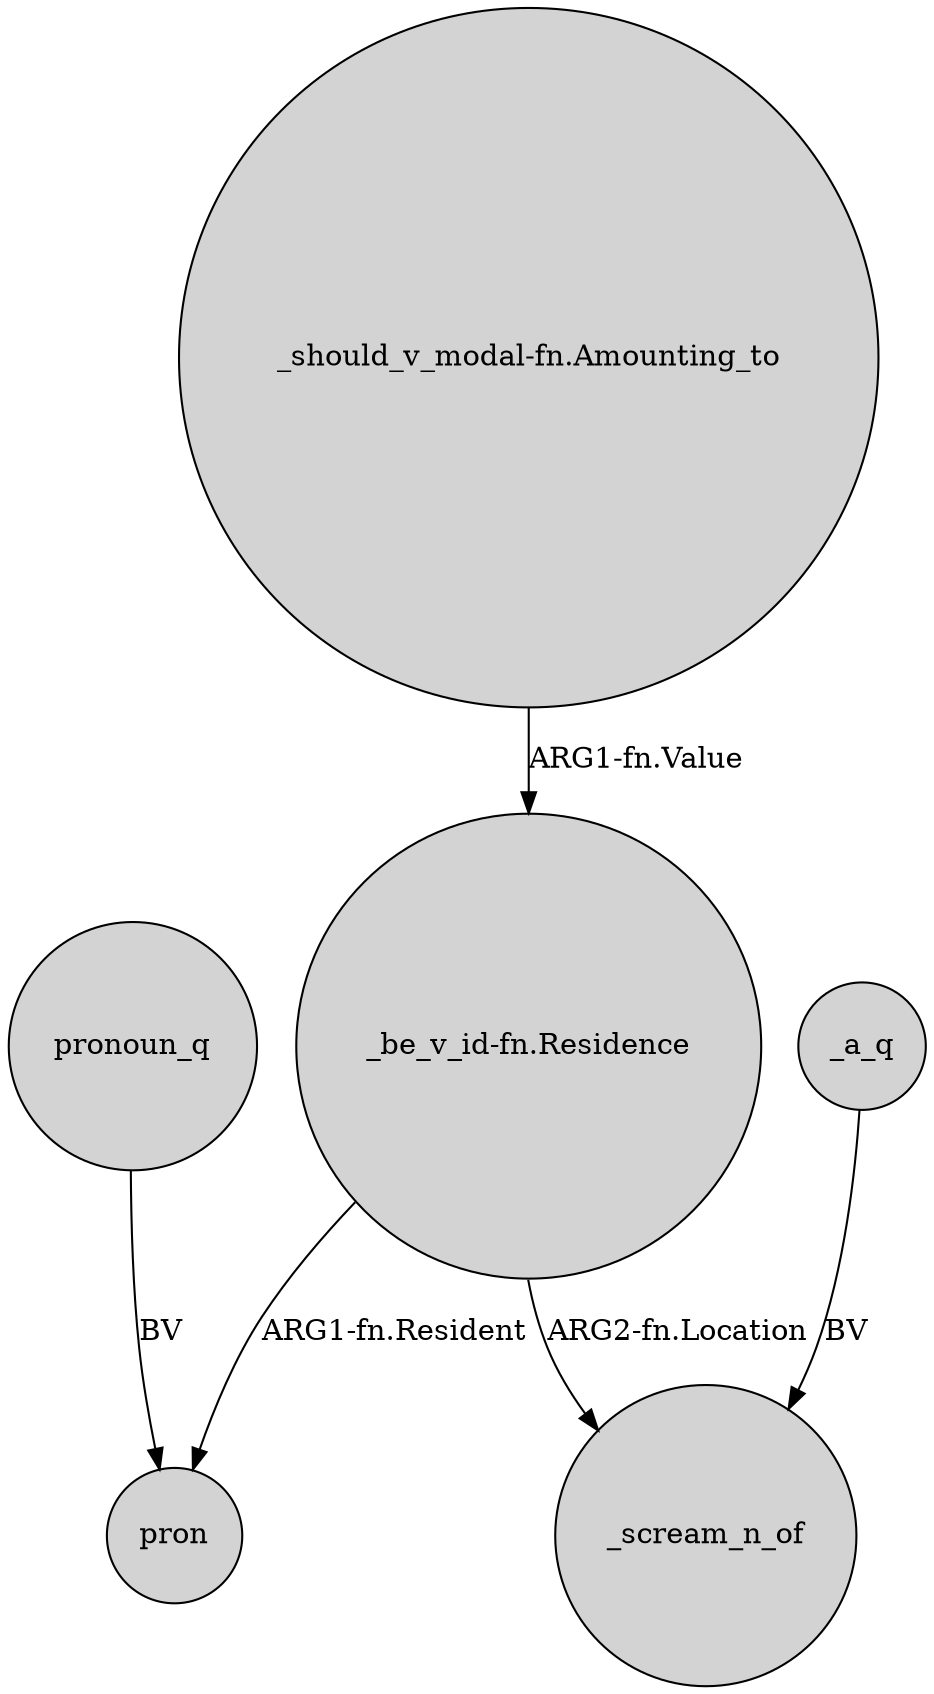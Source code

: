 digraph {
	node [shape=circle style=filled]
	"_should_v_modal-fn.Amounting_to" -> "_be_v_id-fn.Residence" [label="ARG1-fn.Value"]
	"_be_v_id-fn.Residence" -> pron [label="ARG1-fn.Resident"]
	"_be_v_id-fn.Residence" -> _scream_n_of [label="ARG2-fn.Location"]
	_a_q -> _scream_n_of [label=BV]
	pronoun_q -> pron [label=BV]
}
